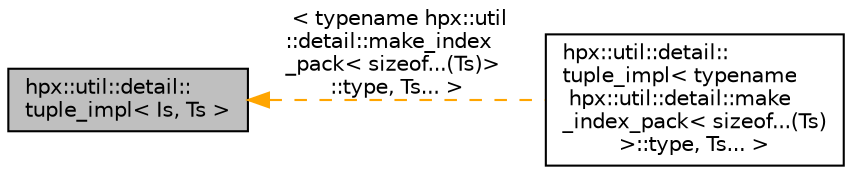 digraph "hpx::util::detail::tuple_impl&lt; Is, Ts &gt;"
{
  edge [fontname="Helvetica",fontsize="10",labelfontname="Helvetica",labelfontsize="10"];
  node [fontname="Helvetica",fontsize="10",shape=record];
  rankdir="LR";
  Node0 [label="hpx::util::detail::\ltuple_impl\< Is, Ts \>",height=0.2,width=0.4,color="black", fillcolor="grey75", style="filled", fontcolor="black"];
  Node0 -> Node1 [dir="back",color="orange",fontsize="10",style="dashed",label=" \< typename hpx::util\l::detail::make_index\l_pack\< sizeof...(Ts)\>\l::type, Ts... \>" ,fontname="Helvetica"];
  Node1 [label="hpx::util::detail::\ltuple_impl\< typename\l hpx::util::detail::make\l_index_pack\< sizeof...(Ts)\l\>::type, Ts... \>",height=0.2,width=0.4,color="black", fillcolor="white", style="filled",URL="$dc/d4e/structhpx_1_1util_1_1detail_1_1tuple__impl.html"];
}
